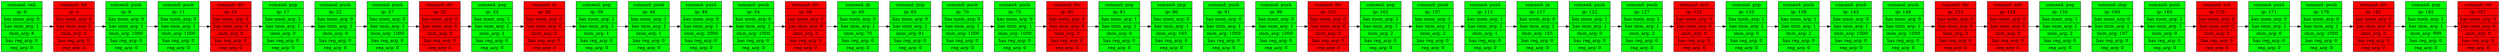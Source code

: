 digraph {
rankdir=LR;
node [ shape=record ];
node_0[label = " comand: call | ip: 0 | has mem_arg: 0 | has imm_arg: 1 | imm_arg: 6 | has reg_arg: 0 | reg_arg: 0", style = "filled", fillcolor = green]
node_1[label = " comand: hlt | ip: 5 | has mem_arg: 0 | has imm_arg: 0 | imm_arg: 0 | has reg_arg: 0 | reg_arg: 0", style = "filled", fillcolor = red]
node_0 -> node_1;
node_2[label = " comand: push | ip: 6 | has mem_arg: 0 | has imm_arg: 1 | imm_arg: 1000 | has reg_arg: 0 | reg_arg: 0", style = "filled", fillcolor = green]
node_1 -> node_2;
node_3[label = " comand: push | ip: 11 | has mem_arg: 0 | has imm_arg: 1 | imm_arg: 1000 | has reg_arg: 0 | reg_arg: 0", style = "filled", fillcolor = green]
node_2 -> node_3;
node_4[label = " comand: div | ip: 16 | has mem_arg: 0 | has imm_arg: 0 | imm_arg: 0 | has reg_arg: 0 | reg_arg: 0", style = "filled", fillcolor = red]
node_3 -> node_4;
node_5[label = " comand: pop | ip: 17 | has mem_arg: 1 | has imm_arg: 1 | imm_arg: 0 | has reg_arg: 0 | reg_arg: 0", style = "filled", fillcolor = green]
node_4 -> node_5;
node_6[label = " comand: push | ip: 22 | has mem_arg: 0 | has imm_arg: 1 | imm_arg: 0 | has reg_arg: 0 | reg_arg: 0", style = "filled", fillcolor = green]
node_5 -> node_6;
node_7[label = " comand: push | ip: 27 | has mem_arg: 0 | has imm_arg: 1 | imm_arg: 1000 | has reg_arg: 0 | reg_arg: 0", style = "filled", fillcolor = green]
node_6 -> node_7;
node_8[label = " comand: div | ip: 32 | has mem_arg: 0 | has imm_arg: 0 | imm_arg: 0 | has reg_arg: 0 | reg_arg: 0", style = "filled", fillcolor = red]
node_7 -> node_8;
node_9[label = " comand: pop | ip: 33 | has mem_arg: 1 | has imm_arg: 1 | imm_arg: 1 | has reg_arg: 0 | reg_arg: 0", style = "filled", fillcolor = green]
node_8 -> node_9;
node_10[label = " comand: in | ip: 38 | has mem_arg: 0 | has imm_arg: 0 | imm_arg: 0 | has reg_arg: 0 | reg_arg: 0", style = "filled", fillcolor = red]
node_9 -> node_10;
node_11[label = " comand: pop | ip: 39 | has mem_arg: 1 | has imm_arg: 1 | imm_arg: 1 | has reg_arg: 0 | reg_arg: 0", style = "filled", fillcolor = green]
node_10 -> node_11;
node_12[label = " comand: push | ip: 44 | has mem_arg: 1 | has imm_arg: 1 | imm_arg: 1 | has reg_arg: 0 | reg_arg: 0", style = "filled", fillcolor = green]
node_11 -> node_12;
node_13[label = " comand: push | ip: 49 | has mem_arg: 0 | has imm_arg: 1 | imm_arg: 2000 | has reg_arg: 0 | reg_arg: 0", style = "filled", fillcolor = green]
node_12 -> node_13;
node_14[label = " comand: push | ip: 54 | has mem_arg: 0 | has imm_arg: 1 | imm_arg: 1000 | has reg_arg: 0 | reg_arg: 0", style = "filled", fillcolor = green]
node_13 -> node_14;
node_15[label = " comand: div | ip: 59 | has mem_arg: 0 | has imm_arg: 0 | imm_arg: 0 | has reg_arg: 0 | reg_arg: 0", style = "filled", fillcolor = red]
node_14 -> node_15;
node_16[label = " comand: jb | ip: 60 | has mem_arg: 0 | has imm_arg: 1 | imm_arg: 70 | has reg_arg: 0 | reg_arg: 0", style = "filled", fillcolor = green]
node_15 -> node_16;
node_17[label = " comand: jmp | ip: 65 | has mem_arg: 0 | has imm_arg: 1 | imm_arg: 91 | has reg_arg: 0 | reg_arg: 0", style = "filled", fillcolor = green]
node_16 -> node_17;
node_18[label = " comand: push | ip: 70 | has mem_arg: 0 | has imm_arg: 1 | imm_arg: 1000 | has reg_arg: 0 | reg_arg: 0", style = "filled", fillcolor = green]
node_17 -> node_18;
node_19[label = " comand: push | ip: 75 | has mem_arg: 0 | has imm_arg: 1 | imm_arg: 1000 | has reg_arg: 0 | reg_arg: 0", style = "filled", fillcolor = green]
node_18 -> node_19;
node_20[label = " comand: div | ip: 80 | has mem_arg: 0 | has imm_arg: 0 | imm_arg: 0 | has reg_arg: 0 | reg_arg: 0", style = "filled", fillcolor = red]
node_19 -> node_20;
node_21[label = " comand: pop | ip: 81 | has mem_arg: 1 | has imm_arg: 1 | imm_arg: 0 | has reg_arg: 0 | reg_arg: 0", style = "filled", fillcolor = green]
node_20 -> node_21;
node_22[label = " comand: jmp | ip: 86 | has mem_arg: 0 | has imm_arg: 1 | imm_arg: 165 | has reg_arg: 0 | reg_arg: 0", style = "filled", fillcolor = green]
node_21 -> node_22;
node_23[label = " comand: push | ip: 91 | has mem_arg: 0 | has imm_arg: 1 | imm_arg: 1000 | has reg_arg: 0 | reg_arg: 0", style = "filled", fillcolor = green]
node_22 -> node_23;
node_24[label = " comand: push | ip: 96 | has mem_arg: 0 | has imm_arg: 1 | imm_arg: 1000 | has reg_arg: 0 | reg_arg: 0", style = "filled", fillcolor = green]
node_23 -> node_24;
node_25[label = " comand: div | ip: 101 | has mem_arg: 0 | has imm_arg: 0 | imm_arg: 0 | has reg_arg: 0 | reg_arg: 0", style = "filled", fillcolor = red]
node_24 -> node_25;
node_26[label = " comand: pop | ip: 102 | has mem_arg: 1 | has imm_arg: 1 | imm_arg: 2 | has reg_arg: 0 | reg_arg: 0", style = "filled", fillcolor = green]
node_25 -> node_26;
node_27[label = " comand: push | ip: 107 | has mem_arg: 1 | has imm_arg: 1 | imm_arg: 2 | has reg_arg: 0 | reg_arg: 0", style = "filled", fillcolor = green]
node_26 -> node_27;
node_28[label = " comand: push | ip: 112 | has mem_arg: 1 | has imm_arg: 1 | imm_arg: 1 | has reg_arg: 0 | reg_arg: 0", style = "filled", fillcolor = green]
node_27 -> node_28;
node_29[label = " comand: ja | ip: 117 | has mem_arg: 0 | has imm_arg: 1 | imm_arg: 165 | has reg_arg: 0 | reg_arg: 0", style = "filled", fillcolor = green]
node_28 -> node_29;
node_30[label = " comand: push | ip: 122 | has mem_arg: 1 | has imm_arg: 1 | imm_arg: 0 | has reg_arg: 0 | reg_arg: 0", style = "filled", fillcolor = green]
node_29 -> node_30;
node_31[label = " comand: push | ip: 127 | has mem_arg: 1 | has imm_arg: 1 | imm_arg: 2 | has reg_arg: 0 | reg_arg: 0", style = "filled", fillcolor = green]
node_30 -> node_31;
node_32[label = " comand: mul | ip: 132 | has mem_arg: 0 | has imm_arg: 0 | imm_arg: 0 | has reg_arg: 0 | reg_arg: 0", style = "filled", fillcolor = red]
node_31 -> node_32;
node_33[label = " comand: pop | ip: 133 | has mem_arg: 1 | has imm_arg: 1 | imm_arg: 0 | has reg_arg: 0 | reg_arg: 0", style = "filled", fillcolor = green]
node_32 -> node_33;
node_34[label = " comand: push | ip: 138 | has mem_arg: 1 | has imm_arg: 1 | imm_arg: 2 | has reg_arg: 0 | reg_arg: 0", style = "filled", fillcolor = green]
node_33 -> node_34;
node_35[label = " comand: push | ip: 143 | has mem_arg: 0 | has imm_arg: 1 | imm_arg: 1000 | has reg_arg: 0 | reg_arg: 0", style = "filled", fillcolor = green]
node_34 -> node_35;
node_36[label = " comand: push | ip: 148 | has mem_arg: 0 | has imm_arg: 1 | imm_arg: 1000 | has reg_arg: 0 | reg_arg: 0", style = "filled", fillcolor = green]
node_35 -> node_36;
node_37[label = " comand: div | ip: 153 | has mem_arg: 0 | has imm_arg: 0 | imm_arg: 0 | has reg_arg: 0 | reg_arg: 0", style = "filled", fillcolor = red]
node_36 -> node_37;
node_38[label = " comand: add | ip: 154 | has mem_arg: 0 | has imm_arg: 0 | imm_arg: 0 | has reg_arg: 0 | reg_arg: 0", style = "filled", fillcolor = red]
node_37 -> node_38;
node_39[label = " comand: pop | ip: 155 | has mem_arg: 1 | has imm_arg: 1 | imm_arg: 2 | has reg_arg: 0 | reg_arg: 0", style = "filled", fillcolor = green]
node_38 -> node_39;
node_40[label = " comand: jmp | ip: 160 | has mem_arg: 0 | has imm_arg: 1 | imm_arg: 107 | has reg_arg: 0 | reg_arg: 0", style = "filled", fillcolor = green]
node_39 -> node_40;
node_41[label = " comand: push | ip: 165 | has mem_arg: 1 | has imm_arg: 1 | imm_arg: 0 | has reg_arg: 0 | reg_arg: 0", style = "filled", fillcolor = green]
node_40 -> node_41;
node_42[label = " comand: out | ip: 170 | has mem_arg: 0 | has imm_arg: 0 | imm_arg: 0 | has reg_arg: 0 | reg_arg: 0", style = "filled", fillcolor = red]
node_41 -> node_42;
node_43[label = " comand: push | ip: 171 | has mem_arg: 0 | has imm_arg: 1 | imm_arg: 0 | has reg_arg: 0 | reg_arg: 0", style = "filled", fillcolor = green]
node_42 -> node_43;
node_44[label = " comand: push | ip: 176 | has mem_arg: 0 | has imm_arg: 1 | imm_arg: 1000 | has reg_arg: 0 | reg_arg: 0", style = "filled", fillcolor = green]
node_43 -> node_44;
node_45[label = " comand: div | ip: 181 | has mem_arg: 0 | has imm_arg: 0 | imm_arg: 0 | has reg_arg: 0 | reg_arg: 0", style = "filled", fillcolor = red]
node_44 -> node_45;
node_46[label = " comand: pop | ip: 182 | has mem_arg: 1 | has imm_arg: 1 | imm_arg: 999 | has reg_arg: 0 | reg_arg: 0", style = "filled", fillcolor = green]
node_45 -> node_46;
node_47[label = " comand: ret | ip: 187 | has mem_arg: 0 | has imm_arg: 0 | imm_arg: 0 | has reg_arg: 0 | reg_arg: 0", style = "filled", fillcolor = red]
node_46 -> node_47;
}
